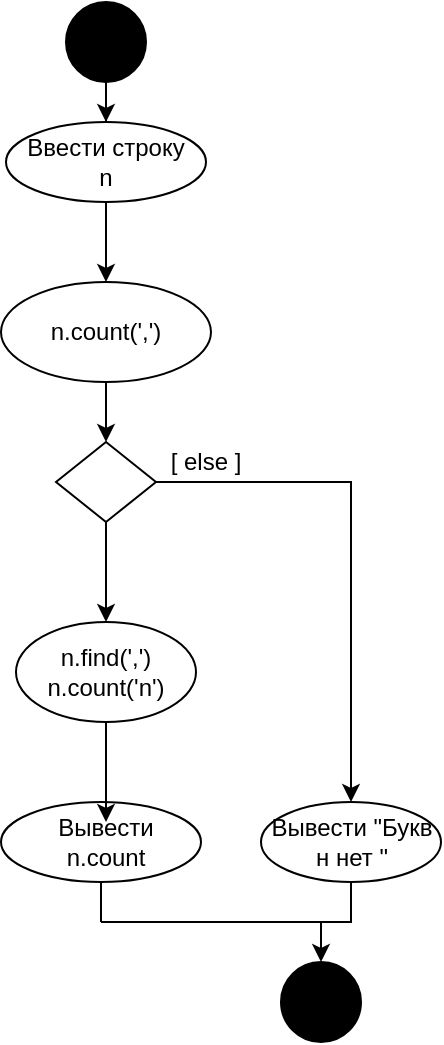 <mxfile version="14.2.9" type="github">
  <diagram id="lIqVl9bQdAMXFtmY_817" name="Page-1">
    <mxGraphModel dx="1038" dy="575" grid="1" gridSize="10" guides="1" tooltips="1" connect="1" arrows="1" fold="1" page="1" pageScale="1" pageWidth="827" pageHeight="1169" math="0" shadow="0">
      <root>
        <mxCell id="0" />
        <mxCell id="1" parent="0" />
        <mxCell id="IydracHSc55H5AG2ePdD-2" value="" style="edgeStyle=orthogonalEdgeStyle;rounded=0;orthogonalLoop=1;jettySize=auto;html=1;" edge="1" parent="1" source="IydracHSc55H5AG2ePdD-3" target="IydracHSc55H5AG2ePdD-5">
          <mxGeometry relative="1" as="geometry" />
        </mxCell>
        <mxCell id="IydracHSc55H5AG2ePdD-3" value="" style="ellipse;whiteSpace=wrap;html=1;aspect=fixed;strokeColor=#000000;fillColor=#000000;" vertex="1" parent="1">
          <mxGeometry x="180" y="40" width="40" height="40" as="geometry" />
        </mxCell>
        <mxCell id="IydracHSc55H5AG2ePdD-4" value="" style="edgeStyle=orthogonalEdgeStyle;rounded=0;orthogonalLoop=1;jettySize=auto;html=1;" edge="1" parent="1" source="IydracHSc55H5AG2ePdD-5" target="IydracHSc55H5AG2ePdD-16">
          <mxGeometry relative="1" as="geometry" />
        </mxCell>
        <mxCell id="IydracHSc55H5AG2ePdD-5" value="" style="ellipse;whiteSpace=wrap;html=1;fillColor=#FFFFFF;" vertex="1" parent="1">
          <mxGeometry x="150" y="100" width="100" height="40" as="geometry" />
        </mxCell>
        <mxCell id="IydracHSc55H5AG2ePdD-6" value="Ввести строку n" style="text;html=1;strokeColor=none;fillColor=none;align=center;verticalAlign=middle;whiteSpace=wrap;rounded=0;" vertex="1" parent="1">
          <mxGeometry x="155" y="110" width="90" height="20" as="geometry" />
        </mxCell>
        <mxCell id="IydracHSc55H5AG2ePdD-8" value="" style="edgeStyle=orthogonalEdgeStyle;rounded=0;orthogonalLoop=1;jettySize=auto;html=1;" edge="1" parent="1" source="IydracHSc55H5AG2ePdD-9" target="IydracHSc55H5AG2ePdD-12">
          <mxGeometry relative="1" as="geometry" />
        </mxCell>
        <mxCell id="IydracHSc55H5AG2ePdD-27" value="" style="edgeStyle=orthogonalEdgeStyle;rounded=0;orthogonalLoop=1;jettySize=auto;html=1;" edge="1" parent="1" source="IydracHSc55H5AG2ePdD-9" target="IydracHSc55H5AG2ePdD-24">
          <mxGeometry relative="1" as="geometry" />
        </mxCell>
        <mxCell id="IydracHSc55H5AG2ePdD-9" value="" style="rhombus;whiteSpace=wrap;html=1;strokeColor=#000000;fillColor=#FFFFFF;" vertex="1" parent="1">
          <mxGeometry x="175" y="260" width="50" height="40" as="geometry" />
        </mxCell>
        <mxCell id="IydracHSc55H5AG2ePdD-10" value="" style="ellipse;whiteSpace=wrap;html=1;fillColor=#FFFFFF;" vertex="1" parent="1">
          <mxGeometry x="147.5" y="440" width="100" height="40" as="geometry" />
        </mxCell>
        <mxCell id="IydracHSc55H5AG2ePdD-11" value="" style="edgeStyle=orthogonalEdgeStyle;rounded=0;orthogonalLoop=1;jettySize=auto;html=1;" edge="1" parent="1" source="IydracHSc55H5AG2ePdD-12" target="IydracHSc55H5AG2ePdD-13">
          <mxGeometry relative="1" as="geometry" />
        </mxCell>
        <mxCell id="IydracHSc55H5AG2ePdD-12" value="" style="ellipse;whiteSpace=wrap;html=1;fillColor=#FFFFFF;" vertex="1" parent="1">
          <mxGeometry x="277.5" y="440" width="90" height="40" as="geometry" />
        </mxCell>
        <mxCell id="IydracHSc55H5AG2ePdD-13" value="" style="ellipse;whiteSpace=wrap;html=1;aspect=fixed;strokeColor=#000000;fillColor=#000000;" vertex="1" parent="1">
          <mxGeometry x="287.5" y="520" width="40" height="40" as="geometry" />
        </mxCell>
        <mxCell id="IydracHSc55H5AG2ePdD-14" value="Вывести n.count" style="text;html=1;strokeColor=none;fillColor=none;align=center;verticalAlign=middle;whiteSpace=wrap;rounded=0;" vertex="1" parent="1">
          <mxGeometry x="155" y="450" width="90" height="20" as="geometry" />
        </mxCell>
        <mxCell id="IydracHSc55H5AG2ePdD-15" value="" style="edgeStyle=orthogonalEdgeStyle;rounded=0;orthogonalLoop=1;jettySize=auto;html=1;" edge="1" parent="1" source="IydracHSc55H5AG2ePdD-16" target="IydracHSc55H5AG2ePdD-9">
          <mxGeometry relative="1" as="geometry" />
        </mxCell>
        <mxCell id="IydracHSc55H5AG2ePdD-16" value="" style="ellipse;whiteSpace=wrap;html=1;fillColor=#FFFFFF;" vertex="1" parent="1">
          <mxGeometry x="147.5" y="180" width="105" height="50" as="geometry" />
        </mxCell>
        <mxCell id="IydracHSc55H5AG2ePdD-17" value="n.count(&#39;,&#39;)" style="text;html=1;strokeColor=none;fillColor=none;align=center;verticalAlign=middle;whiteSpace=wrap;rounded=0;" vertex="1" parent="1">
          <mxGeometry x="160" y="195" width="80" height="20" as="geometry" />
        </mxCell>
        <mxCell id="IydracHSc55H5AG2ePdD-18" value="Вывести &quot;Букв н нет &quot;" style="text;html=1;strokeColor=none;fillColor=none;align=center;verticalAlign=middle;whiteSpace=wrap;rounded=0;" vertex="1" parent="1">
          <mxGeometry x="277.5" y="450" width="90" height="20" as="geometry" />
        </mxCell>
        <mxCell id="IydracHSc55H5AG2ePdD-19" value="[ else ]" style="text;html=1;strokeColor=none;fillColor=none;align=center;verticalAlign=middle;whiteSpace=wrap;rounded=0;" vertex="1" parent="1">
          <mxGeometry x="230" y="260" width="40" height="20" as="geometry" />
        </mxCell>
        <mxCell id="IydracHSc55H5AG2ePdD-21" value="" style="endArrow=none;html=1;exitX=0.5;exitY=1;exitDx=0;exitDy=0;" edge="1" parent="1" source="IydracHSc55H5AG2ePdD-10">
          <mxGeometry width="50" height="50" relative="1" as="geometry">
            <mxPoint x="407.5" y="360" as="sourcePoint" />
            <mxPoint x="197.5" y="500" as="targetPoint" />
            <Array as="points" />
          </mxGeometry>
        </mxCell>
        <mxCell id="IydracHSc55H5AG2ePdD-22" value="" style="endArrow=none;html=1;" edge="1" parent="1">
          <mxGeometry width="50" height="50" relative="1" as="geometry">
            <mxPoint x="197.5" y="500" as="sourcePoint" />
            <mxPoint x="307.5" y="500" as="targetPoint" />
          </mxGeometry>
        </mxCell>
        <mxCell id="IydracHSc55H5AG2ePdD-30" value="" style="edgeStyle=orthogonalEdgeStyle;rounded=0;orthogonalLoop=1;jettySize=auto;html=1;" edge="1" parent="1" source="IydracHSc55H5AG2ePdD-24" target="IydracHSc55H5AG2ePdD-14">
          <mxGeometry relative="1" as="geometry" />
        </mxCell>
        <mxCell id="IydracHSc55H5AG2ePdD-24" value="&lt;div&gt;n.find(&#39;,&#39;)&lt;/div&gt;&lt;div&gt;n.count(&#39;n&#39;)&lt;br&gt;&lt;/div&gt;" style="ellipse;whiteSpace=wrap;html=1;" vertex="1" parent="1">
          <mxGeometry x="155" y="350" width="90" height="50" as="geometry" />
        </mxCell>
      </root>
    </mxGraphModel>
  </diagram>
</mxfile>
